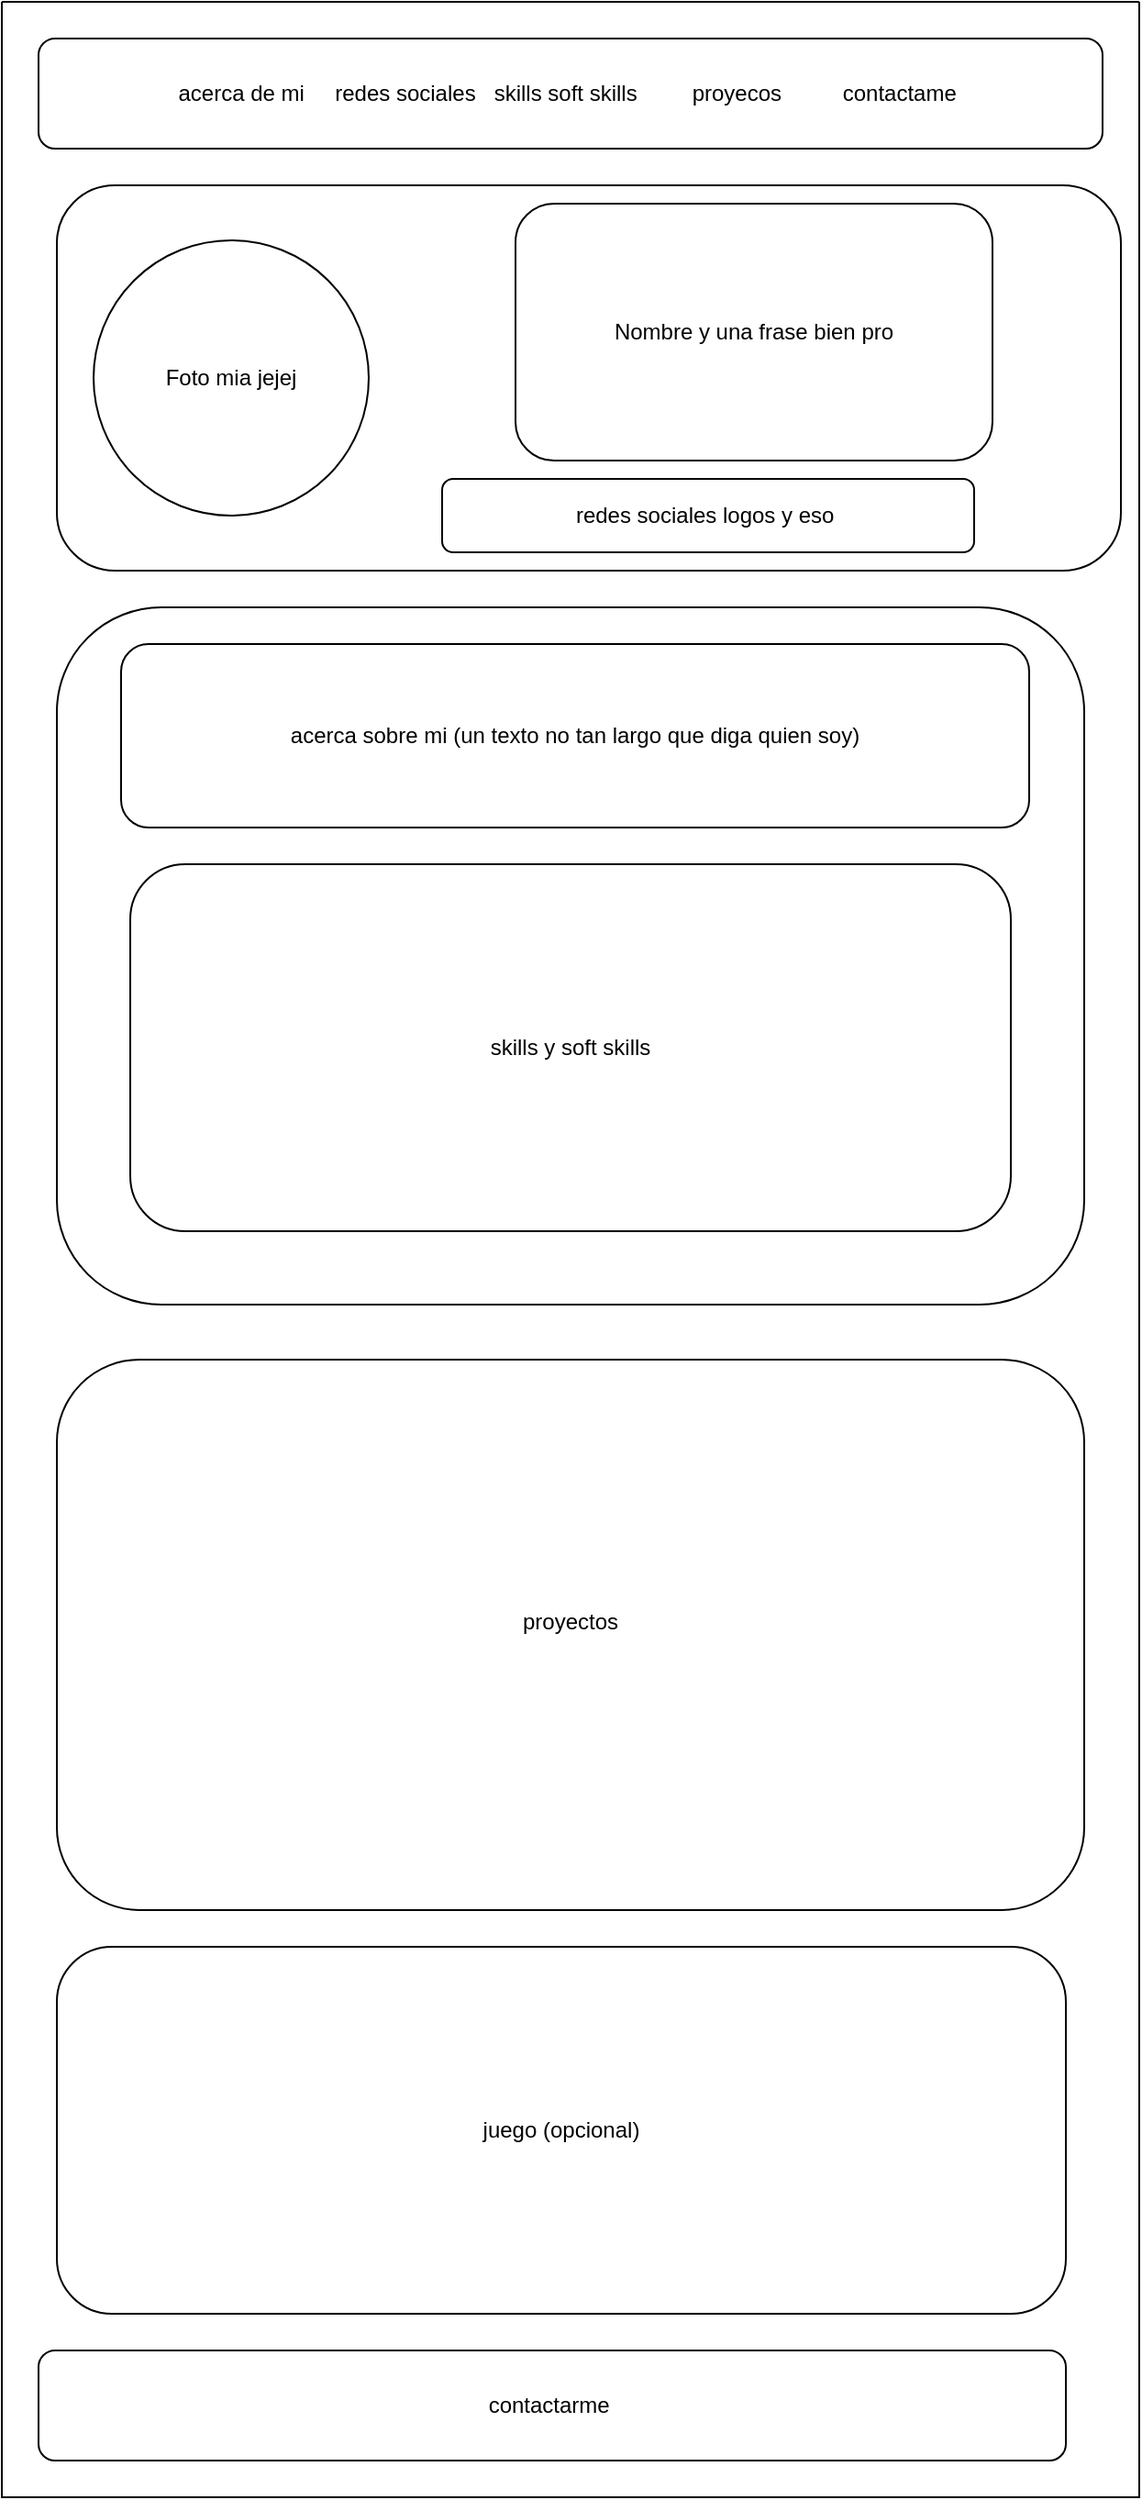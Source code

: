 <mxfile version="24.2.1" type="github">
  <diagram name="Página-1" id="bpw0Nw-7BShiZuTPaywm">
    <mxGraphModel dx="794" dy="2784" grid="1" gridSize="10" guides="1" tooltips="1" connect="1" arrows="1" fold="1" page="1" pageScale="1" pageWidth="827" pageHeight="1169" math="0" shadow="0">
      <root>
        <mxCell id="0" />
        <mxCell id="1" parent="0" />
        <mxCell id="wcuISaucazBi9JVI4VtQ-1" value="" style="swimlane;startSize=0;" vertex="1" parent="1">
          <mxGeometry x="180" y="-1670" width="620" height="1360" as="geometry" />
        </mxCell>
        <mxCell id="wcuISaucazBi9JVI4VtQ-3" value="acerca de mi&amp;nbsp; &amp;nbsp; &amp;nbsp;redes sociales&amp;nbsp; &amp;nbsp;skills soft skills&amp;nbsp; &amp;nbsp; &amp;nbsp; &amp;nbsp; &amp;nbsp;proyecos&amp;nbsp; &amp;nbsp; &amp;nbsp; &amp;nbsp; &amp;nbsp; contactame&amp;nbsp;" style="rounded=1;whiteSpace=wrap;html=1;" vertex="1" parent="wcuISaucazBi9JVI4VtQ-1">
          <mxGeometry x="20" y="20" width="580" height="60" as="geometry" />
        </mxCell>
        <mxCell id="wcuISaucazBi9JVI4VtQ-4" value="" style="ellipse;whiteSpace=wrap;html=1;aspect=fixed;" vertex="1" parent="wcuISaucazBi9JVI4VtQ-1">
          <mxGeometry x="30" y="120" width="170" height="170" as="geometry" />
        </mxCell>
        <mxCell id="wcuISaucazBi9JVI4VtQ-6" value="" style="rounded=1;whiteSpace=wrap;html=1;" vertex="1" parent="wcuISaucazBi9JVI4VtQ-1">
          <mxGeometry x="30" y="100" width="580" height="210" as="geometry" />
        </mxCell>
        <mxCell id="wcuISaucazBi9JVI4VtQ-7" value="Foto mia jejej" style="ellipse;whiteSpace=wrap;html=1;aspect=fixed;" vertex="1" parent="wcuISaucazBi9JVI4VtQ-1">
          <mxGeometry x="50" y="130" width="150" height="150" as="geometry" />
        </mxCell>
        <mxCell id="wcuISaucazBi9JVI4VtQ-8" value="Nombre y una frase bien pro" style="rounded=1;whiteSpace=wrap;html=1;" vertex="1" parent="wcuISaucazBi9JVI4VtQ-1">
          <mxGeometry x="280" y="110" width="260" height="140" as="geometry" />
        </mxCell>
        <mxCell id="wcuISaucazBi9JVI4VtQ-9" value="" style="rounded=1;whiteSpace=wrap;html=1;" vertex="1" parent="wcuISaucazBi9JVI4VtQ-1">
          <mxGeometry x="30" y="330" width="560" height="380" as="geometry" />
        </mxCell>
        <mxCell id="wcuISaucazBi9JVI4VtQ-17" value="acerca sobre mi (un texto no tan largo que diga quien soy)" style="rounded=1;whiteSpace=wrap;html=1;" vertex="1" parent="wcuISaucazBi9JVI4VtQ-1">
          <mxGeometry x="65" y="350" width="495" height="100" as="geometry" />
        </mxCell>
        <mxCell id="wcuISaucazBi9JVI4VtQ-18" value="skills y soft skills" style="rounded=1;whiteSpace=wrap;html=1;" vertex="1" parent="wcuISaucazBi9JVI4VtQ-1">
          <mxGeometry x="70" y="470" width="480" height="200" as="geometry" />
        </mxCell>
        <mxCell id="wcuISaucazBi9JVI4VtQ-19" value="redes sociales logos y eso&amp;nbsp;" style="rounded=1;whiteSpace=wrap;html=1;" vertex="1" parent="wcuISaucazBi9JVI4VtQ-1">
          <mxGeometry x="240" y="260" width="290" height="40" as="geometry" />
        </mxCell>
        <mxCell id="wcuISaucazBi9JVI4VtQ-20" value="proyectos&lt;div&gt;&lt;br&gt;&lt;/div&gt;" style="rounded=1;whiteSpace=wrap;html=1;" vertex="1" parent="wcuISaucazBi9JVI4VtQ-1">
          <mxGeometry x="30" y="740" width="560" height="300" as="geometry" />
        </mxCell>
        <mxCell id="wcuISaucazBi9JVI4VtQ-21" value="contactarme&amp;nbsp;" style="rounded=1;whiteSpace=wrap;html=1;" vertex="1" parent="wcuISaucazBi9JVI4VtQ-1">
          <mxGeometry x="20" y="1280" width="560" height="60" as="geometry" />
        </mxCell>
        <mxCell id="wcuISaucazBi9JVI4VtQ-22" value="juego (opcional)" style="rounded=1;whiteSpace=wrap;html=1;" vertex="1" parent="1">
          <mxGeometry x="210" y="-610" width="550" height="200" as="geometry" />
        </mxCell>
      </root>
    </mxGraphModel>
  </diagram>
</mxfile>

